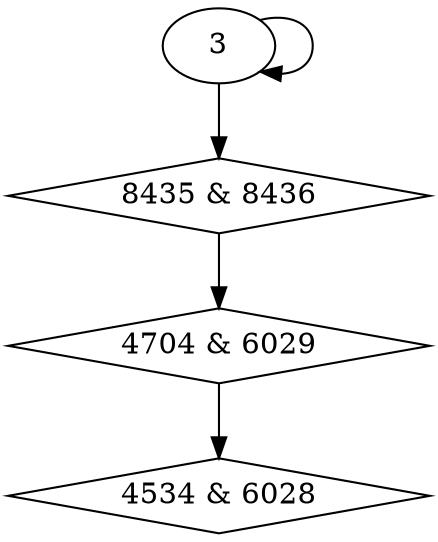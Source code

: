 digraph {
0 [label = "4534 & 6028", shape = diamond];
1 [label = "4704 & 6029", shape = diamond];
2 [label = "8435 & 8436", shape = diamond];
1 -> 0;
2 -> 1;
3 -> 2;
3 -> 3;
}
